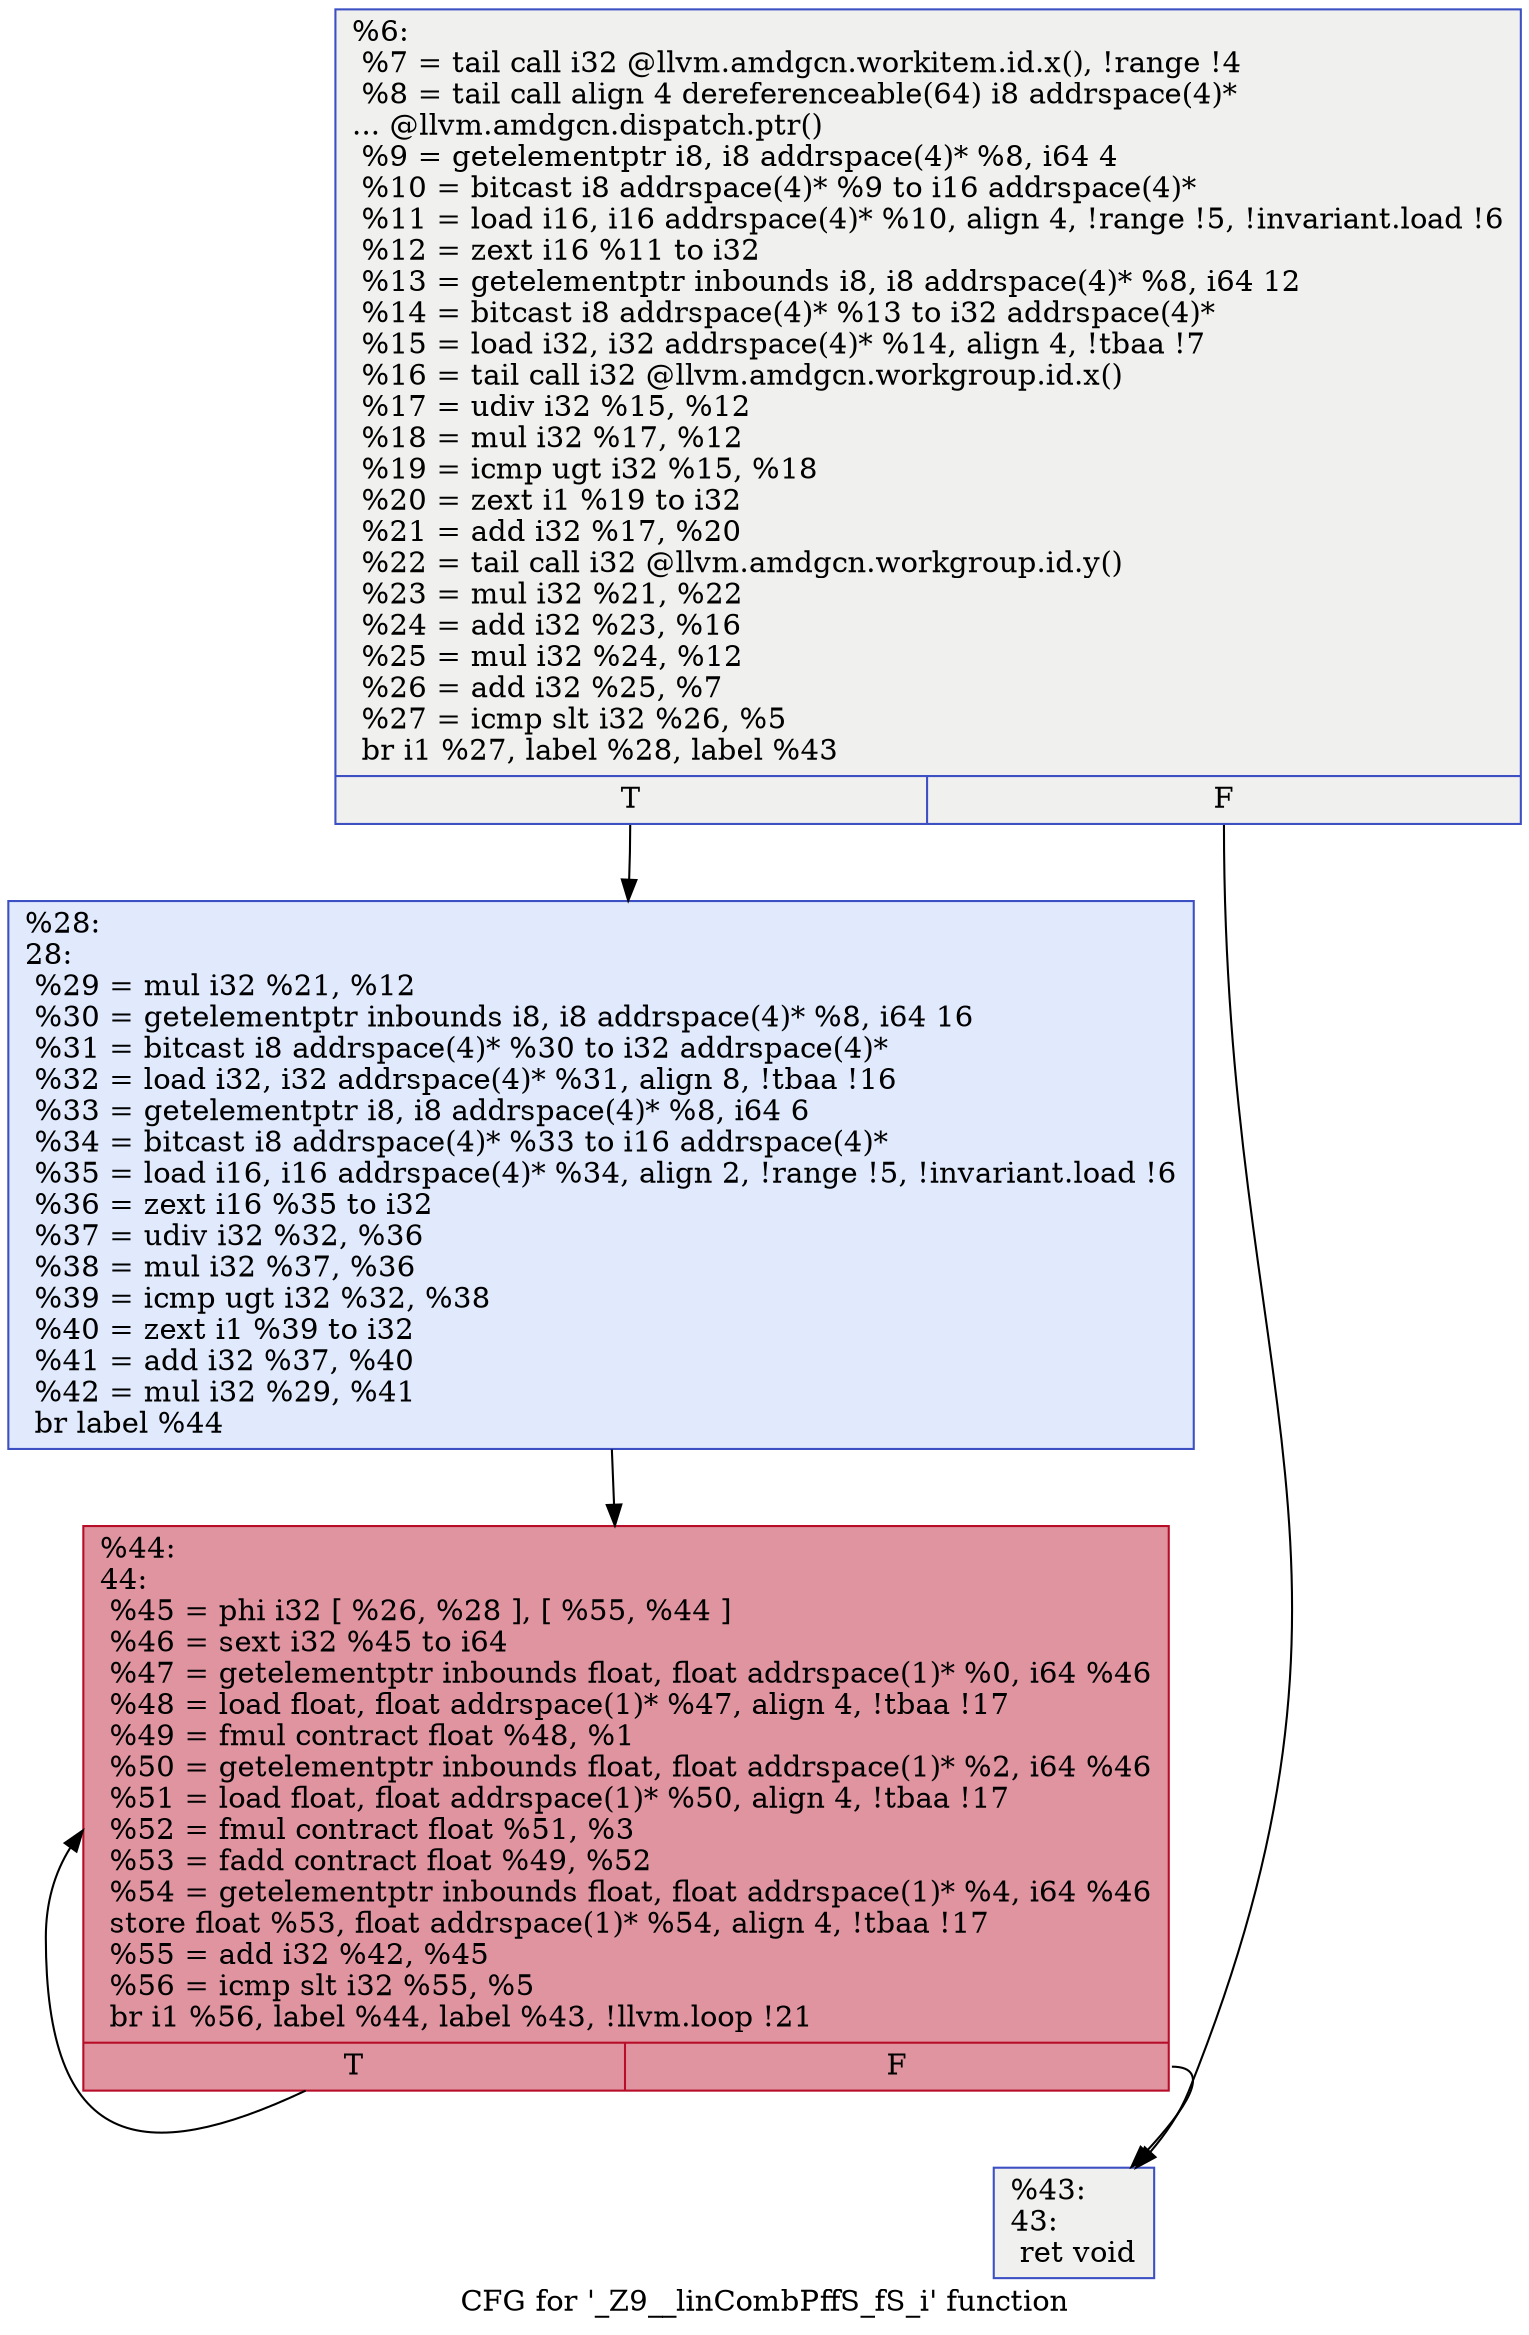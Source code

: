 digraph "CFG for '_Z9__linCombPffS_fS_i' function" {
	label="CFG for '_Z9__linCombPffS_fS_i' function";

	Node0x4e9d940 [shape=record,color="#3d50c3ff", style=filled, fillcolor="#dedcdb70",label="{%6:\l  %7 = tail call i32 @llvm.amdgcn.workitem.id.x(), !range !4\l  %8 = tail call align 4 dereferenceable(64) i8 addrspace(4)*\l... @llvm.amdgcn.dispatch.ptr()\l  %9 = getelementptr i8, i8 addrspace(4)* %8, i64 4\l  %10 = bitcast i8 addrspace(4)* %9 to i16 addrspace(4)*\l  %11 = load i16, i16 addrspace(4)* %10, align 4, !range !5, !invariant.load !6\l  %12 = zext i16 %11 to i32\l  %13 = getelementptr inbounds i8, i8 addrspace(4)* %8, i64 12\l  %14 = bitcast i8 addrspace(4)* %13 to i32 addrspace(4)*\l  %15 = load i32, i32 addrspace(4)* %14, align 4, !tbaa !7\l  %16 = tail call i32 @llvm.amdgcn.workgroup.id.x()\l  %17 = udiv i32 %15, %12\l  %18 = mul i32 %17, %12\l  %19 = icmp ugt i32 %15, %18\l  %20 = zext i1 %19 to i32\l  %21 = add i32 %17, %20\l  %22 = tail call i32 @llvm.amdgcn.workgroup.id.y()\l  %23 = mul i32 %21, %22\l  %24 = add i32 %23, %16\l  %25 = mul i32 %24, %12\l  %26 = add i32 %25, %7\l  %27 = icmp slt i32 %26, %5\l  br i1 %27, label %28, label %43\l|{<s0>T|<s1>F}}"];
	Node0x4e9d940:s0 -> Node0x4ea0100;
	Node0x4e9d940:s1 -> Node0x4ea0190;
	Node0x4ea0100 [shape=record,color="#3d50c3ff", style=filled, fillcolor="#b9d0f970",label="{%28:\l28:                                               \l  %29 = mul i32 %21, %12\l  %30 = getelementptr inbounds i8, i8 addrspace(4)* %8, i64 16\l  %31 = bitcast i8 addrspace(4)* %30 to i32 addrspace(4)*\l  %32 = load i32, i32 addrspace(4)* %31, align 8, !tbaa !16\l  %33 = getelementptr i8, i8 addrspace(4)* %8, i64 6\l  %34 = bitcast i8 addrspace(4)* %33 to i16 addrspace(4)*\l  %35 = load i16, i16 addrspace(4)* %34, align 2, !range !5, !invariant.load !6\l  %36 = zext i16 %35 to i32\l  %37 = udiv i32 %32, %36\l  %38 = mul i32 %37, %36\l  %39 = icmp ugt i32 %32, %38\l  %40 = zext i1 %39 to i32\l  %41 = add i32 %37, %40\l  %42 = mul i32 %29, %41\l  br label %44\l}"];
	Node0x4ea0100 -> Node0x4ea1970;
	Node0x4ea0190 [shape=record,color="#3d50c3ff", style=filled, fillcolor="#dedcdb70",label="{%43:\l43:                                               \l  ret void\l}"];
	Node0x4ea1970 [shape=record,color="#b70d28ff", style=filled, fillcolor="#b70d2870",label="{%44:\l44:                                               \l  %45 = phi i32 [ %26, %28 ], [ %55, %44 ]\l  %46 = sext i32 %45 to i64\l  %47 = getelementptr inbounds float, float addrspace(1)* %0, i64 %46\l  %48 = load float, float addrspace(1)* %47, align 4, !tbaa !17\l  %49 = fmul contract float %48, %1\l  %50 = getelementptr inbounds float, float addrspace(1)* %2, i64 %46\l  %51 = load float, float addrspace(1)* %50, align 4, !tbaa !17\l  %52 = fmul contract float %51, %3\l  %53 = fadd contract float %49, %52\l  %54 = getelementptr inbounds float, float addrspace(1)* %4, i64 %46\l  store float %53, float addrspace(1)* %54, align 4, !tbaa !17\l  %55 = add i32 %42, %45\l  %56 = icmp slt i32 %55, %5\l  br i1 %56, label %44, label %43, !llvm.loop !21\l|{<s0>T|<s1>F}}"];
	Node0x4ea1970:s0 -> Node0x4ea1970;
	Node0x4ea1970:s1 -> Node0x4ea0190;
}
